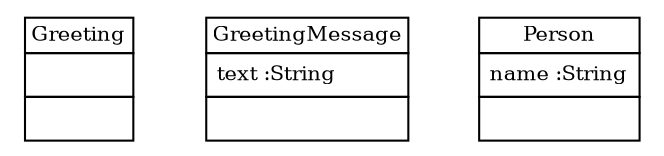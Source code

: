 
 digraph ClassDiagram {
    node [shape = none, fontsize = 10]; 
    edge [fontsize = 10];
    
    
    _Greeting [label=<<table border='0' cellborder='1' cellspacing='0'> <tr> <td HREF="../src/org/sdmlib/examples/helloworld/Greeting.java">Greeting</td> </tr> <tr><td><table border='0' cellborder='0' cellspacing='0'> <tr><td> </td></tr> </table></td></tr> <tr><td><table border='0' cellborder='0' cellspacing='0'> <tr><td> </td></tr> </table></td></tr> </table>>];
    _GreetingMessage [label=<<table border='0' cellborder='1' cellspacing='0'> <tr> <td HREF="../src/org/sdmlib/examples/helloworld/GreetingMessage.java">GreetingMessage</td> </tr> <tr><td><table border='0' cellborder='0' cellspacing='0'> <tr><td align='left'>text :String</td></tr>  </table></td></tr> <tr><td><table border='0' cellborder='0' cellspacing='0'> <tr><td> </td></tr> </table></td></tr> </table>>];
    _Person [label=<<table border='0' cellborder='1' cellspacing='0'> <tr> <td HREF="../src/org/sdmlib/examples/helloworld/Person.java">Person</td> </tr> <tr><td><table border='0' cellborder='0' cellspacing='0'> <tr><td align='left'>name :String</td></tr>  </table></td></tr> <tr><td><table border='0' cellborder='0' cellspacing='0'> <tr><td> </td></tr> </table></td></tr> </table>>];
    
    
    
}
